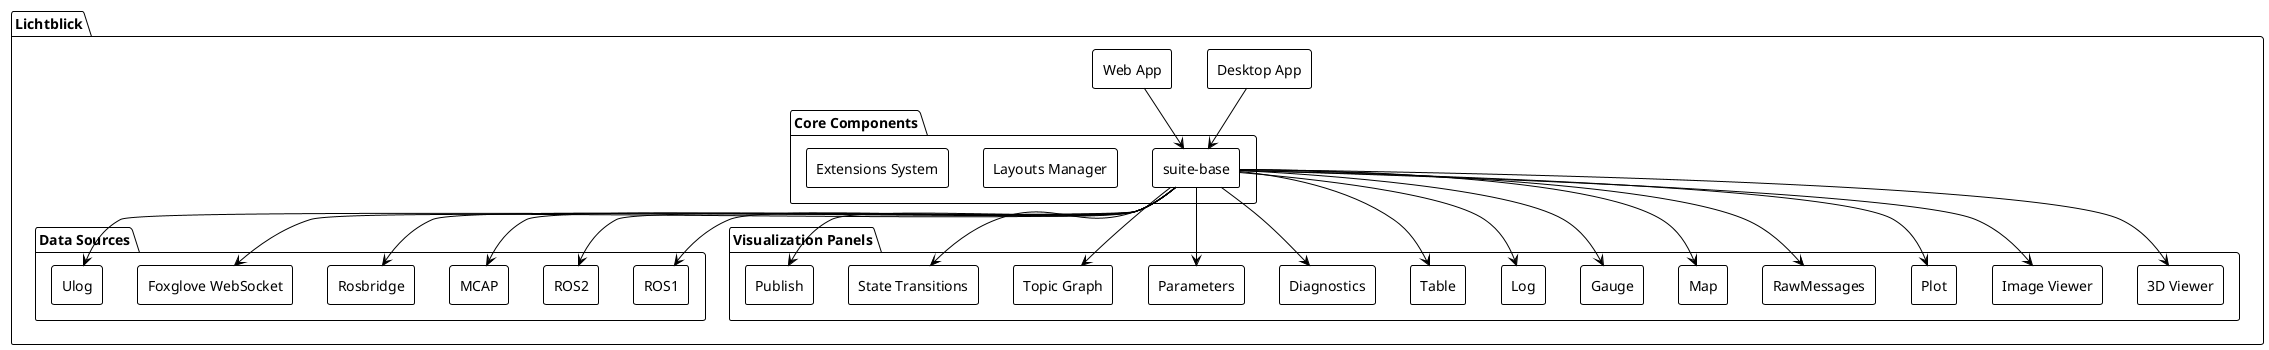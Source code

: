 @startuml Architecture Overview
!theme plain

skinparam componentStyle rectangle
skinparam monochrome true
skinparam shadowing false

package "Lichtblick" {
  [Desktop App] as desktop
  [Web App] as web

  package "Core Components" {
    [suite-base] as base
    [Layouts Manager] as layout_mgr
    [Extensions System] as ext_sys
  }

  package "Data Sources" {
    [ROS1] as ros1
    [ROS2] as ros2
    [MCAP] as mcap
    [Rosbridge] as rosbridge
    [Foxglove WebSocket] as foxglove
    [Ulog] as ulog
  }

  package "Visualization Panels" {
    [3D Viewer] as three_d
    [Image Viewer] as image
    [Plot] as plot
    [RawMessages] as raw
    [Map] as map
    [Gauge] as gauge
    [Log] as log
    [Table] as table
    [Diagnostics] as diag
    [Parameters] as params
    [Topic Graph] as graph
    [State Transitions] as state
    [Publish] as publish
  }

  desktop --> base
  web --> base
  
  base --> ros1
  base --> ros2
  base --> mcap
  base --> rosbridge
  base --> foxglove
  base --> ulog
  
  base --> three_d
  base --> image
  base --> plot
  base --> raw
  base --> map
  base --> gauge
  base --> log
  base --> table
  base --> diag
  base --> params
  base --> graph
  base --> state
  base --> publish
}

@enduml
